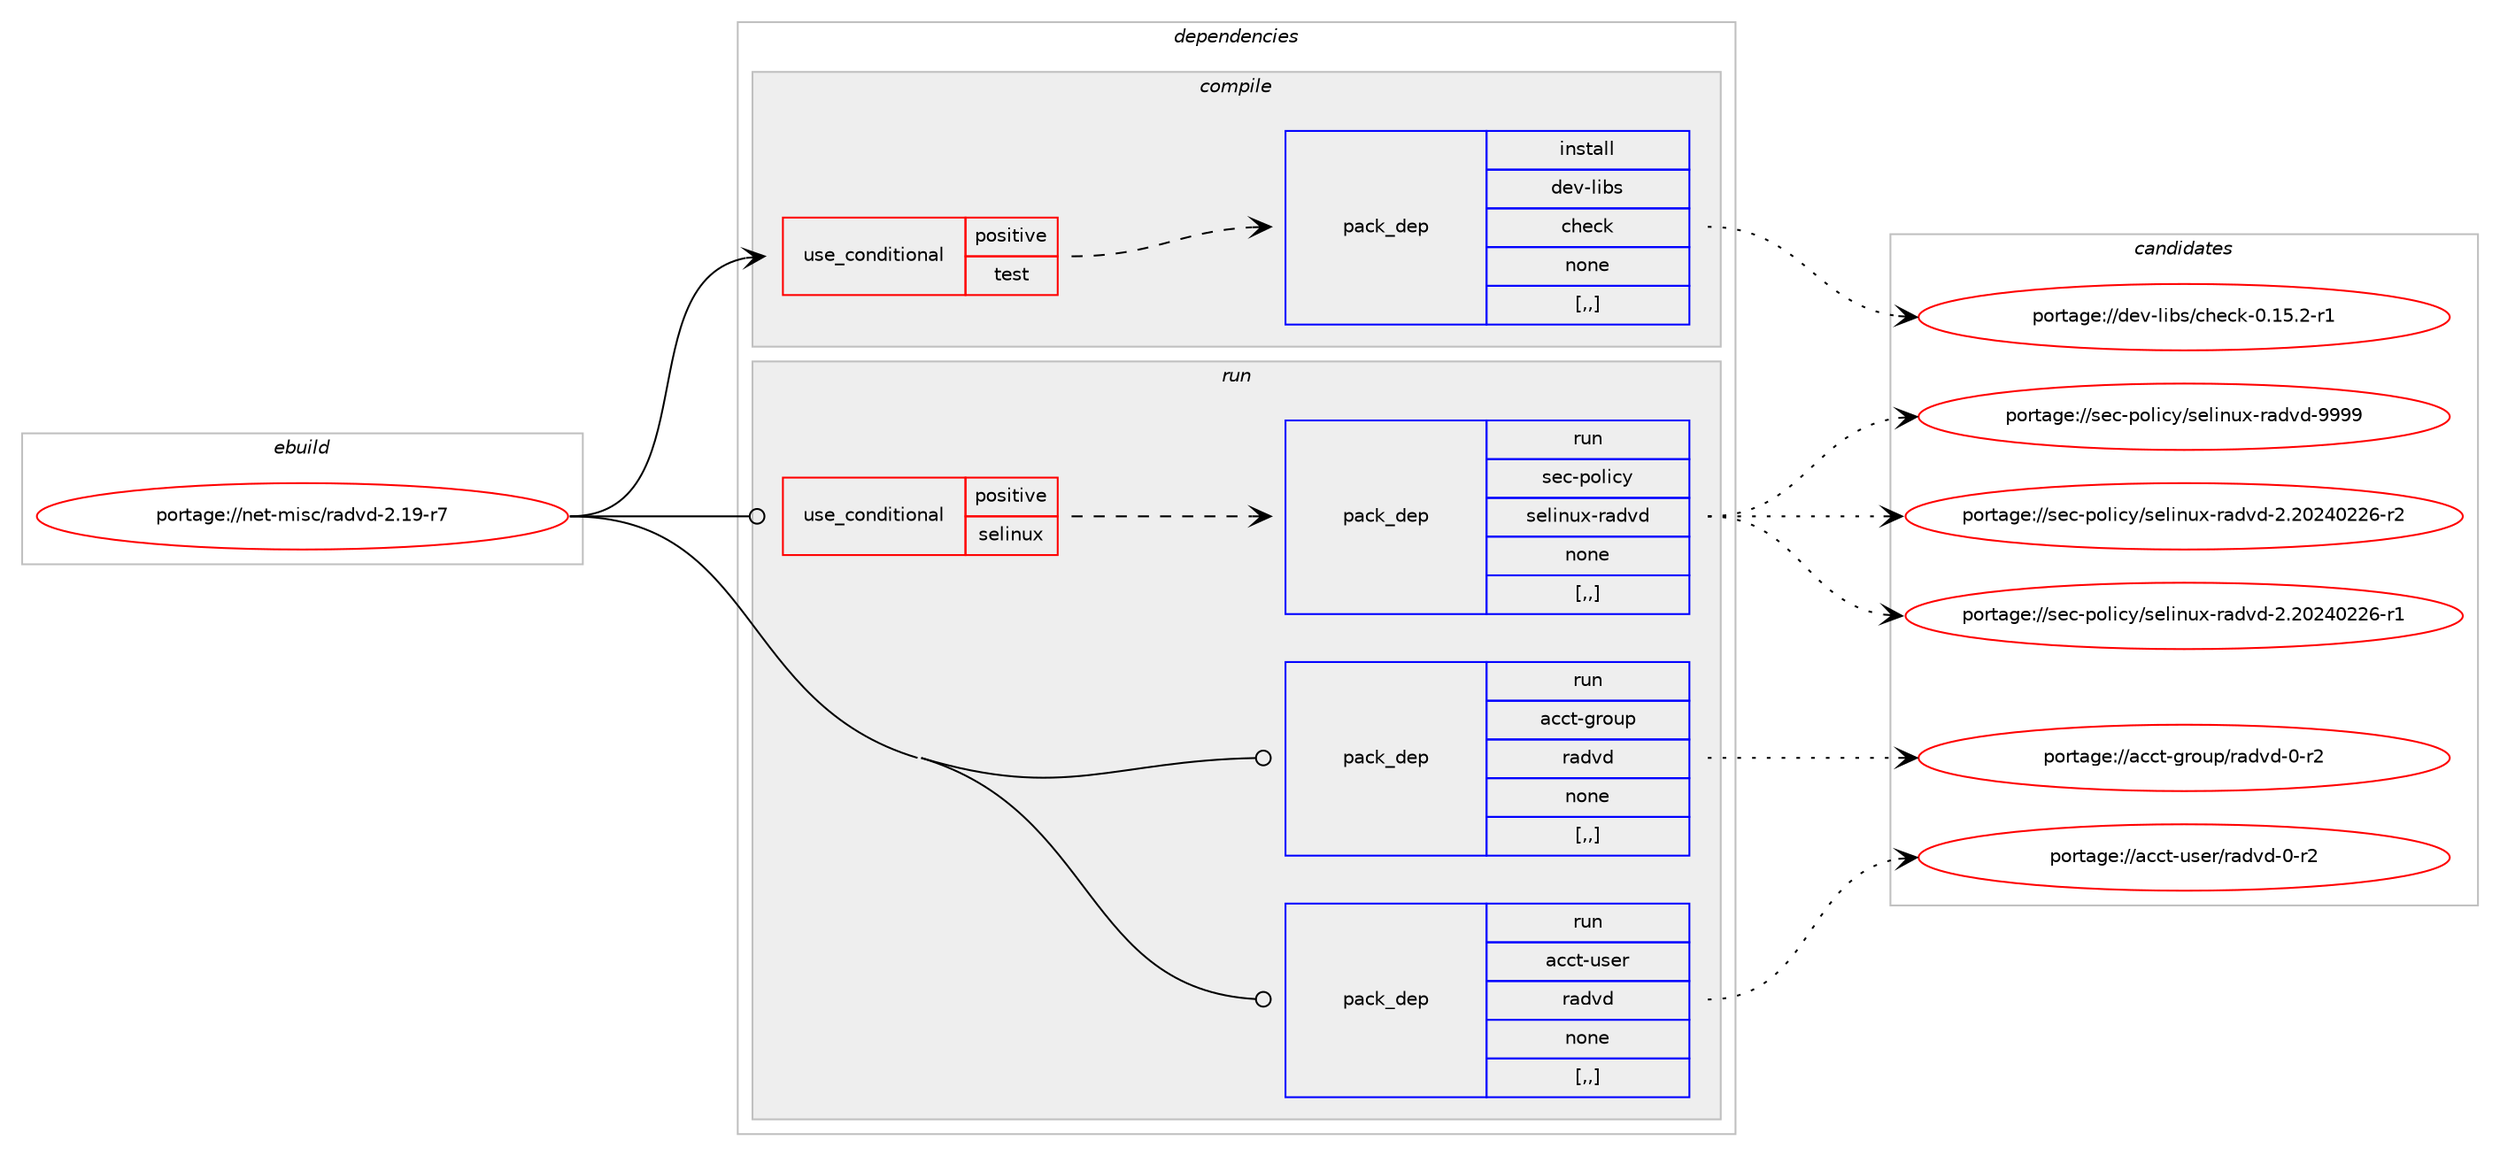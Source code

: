 digraph prolog {

# *************
# Graph options
# *************

newrank=true;
concentrate=true;
compound=true;
graph [rankdir=LR,fontname=Helvetica,fontsize=10,ranksep=1.5];#, ranksep=2.5, nodesep=0.2];
edge  [arrowhead=vee];
node  [fontname=Helvetica,fontsize=10];

# **********
# The ebuild
# **********

subgraph cluster_leftcol {
color=gray;
label=<<i>ebuild</i>>;
id [label="portage://net-misc/radvd-2.19-r7", color=red, width=4, href="../net-misc/radvd-2.19-r7.svg"];
}

# ****************
# The dependencies
# ****************

subgraph cluster_midcol {
color=gray;
label=<<i>dependencies</i>>;
subgraph cluster_compile {
fillcolor="#eeeeee";
style=filled;
label=<<i>compile</i>>;
subgraph cond232277 {
dependency884620 [label=<<TABLE BORDER="0" CELLBORDER="1" CELLSPACING="0" CELLPADDING="4"><TR><TD ROWSPAN="3" CELLPADDING="10">use_conditional</TD></TR><TR><TD>positive</TD></TR><TR><TD>test</TD></TR></TABLE>>, shape=none, color=red];
subgraph pack645875 {
dependency884621 [label=<<TABLE BORDER="0" CELLBORDER="1" CELLSPACING="0" CELLPADDING="4" WIDTH="220"><TR><TD ROWSPAN="6" CELLPADDING="30">pack_dep</TD></TR><TR><TD WIDTH="110">install</TD></TR><TR><TD>dev-libs</TD></TR><TR><TD>check</TD></TR><TR><TD>none</TD></TR><TR><TD>[,,]</TD></TR></TABLE>>, shape=none, color=blue];
}
dependency884620:e -> dependency884621:w [weight=20,style="dashed",arrowhead="vee"];
}
id:e -> dependency884620:w [weight=20,style="solid",arrowhead="vee"];
}
subgraph cluster_compileandrun {
fillcolor="#eeeeee";
style=filled;
label=<<i>compile and run</i>>;
}
subgraph cluster_run {
fillcolor="#eeeeee";
style=filled;
label=<<i>run</i>>;
subgraph cond232278 {
dependency884622 [label=<<TABLE BORDER="0" CELLBORDER="1" CELLSPACING="0" CELLPADDING="4"><TR><TD ROWSPAN="3" CELLPADDING="10">use_conditional</TD></TR><TR><TD>positive</TD></TR><TR><TD>selinux</TD></TR></TABLE>>, shape=none, color=red];
subgraph pack645876 {
dependency884623 [label=<<TABLE BORDER="0" CELLBORDER="1" CELLSPACING="0" CELLPADDING="4" WIDTH="220"><TR><TD ROWSPAN="6" CELLPADDING="30">pack_dep</TD></TR><TR><TD WIDTH="110">run</TD></TR><TR><TD>sec-policy</TD></TR><TR><TD>selinux-radvd</TD></TR><TR><TD>none</TD></TR><TR><TD>[,,]</TD></TR></TABLE>>, shape=none, color=blue];
}
dependency884622:e -> dependency884623:w [weight=20,style="dashed",arrowhead="vee"];
}
id:e -> dependency884622:w [weight=20,style="solid",arrowhead="odot"];
subgraph pack645877 {
dependency884624 [label=<<TABLE BORDER="0" CELLBORDER="1" CELLSPACING="0" CELLPADDING="4" WIDTH="220"><TR><TD ROWSPAN="6" CELLPADDING="30">pack_dep</TD></TR><TR><TD WIDTH="110">run</TD></TR><TR><TD>acct-group</TD></TR><TR><TD>radvd</TD></TR><TR><TD>none</TD></TR><TR><TD>[,,]</TD></TR></TABLE>>, shape=none, color=blue];
}
id:e -> dependency884624:w [weight=20,style="solid",arrowhead="odot"];
subgraph pack645878 {
dependency884625 [label=<<TABLE BORDER="0" CELLBORDER="1" CELLSPACING="0" CELLPADDING="4" WIDTH="220"><TR><TD ROWSPAN="6" CELLPADDING="30">pack_dep</TD></TR><TR><TD WIDTH="110">run</TD></TR><TR><TD>acct-user</TD></TR><TR><TD>radvd</TD></TR><TR><TD>none</TD></TR><TR><TD>[,,]</TD></TR></TABLE>>, shape=none, color=blue];
}
id:e -> dependency884625:w [weight=20,style="solid",arrowhead="odot"];
}
}

# **************
# The candidates
# **************

subgraph cluster_choices {
rank=same;
color=gray;
label=<<i>candidates</i>>;

subgraph choice645875 {
color=black;
nodesep=1;
choice1001011184510810598115479910410199107454846495346504511449 [label="portage://dev-libs/check-0.15.2-r1", color=red, width=4,href="../dev-libs/check-0.15.2-r1.svg"];
dependency884621:e -> choice1001011184510810598115479910410199107454846495346504511449:w [style=dotted,weight="100"];
}
subgraph choice645876 {
color=black;
nodesep=1;
choice1151019945112111108105991214711510110810511011712045114971001181004557575757 [label="portage://sec-policy/selinux-radvd-9999", color=red, width=4,href="../sec-policy/selinux-radvd-9999.svg"];
choice11510199451121111081059912147115101108105110117120451149710011810045504650485052485050544511450 [label="portage://sec-policy/selinux-radvd-2.20240226-r2", color=red, width=4,href="../sec-policy/selinux-radvd-2.20240226-r2.svg"];
choice11510199451121111081059912147115101108105110117120451149710011810045504650485052485050544511449 [label="portage://sec-policy/selinux-radvd-2.20240226-r1", color=red, width=4,href="../sec-policy/selinux-radvd-2.20240226-r1.svg"];
dependency884623:e -> choice1151019945112111108105991214711510110810511011712045114971001181004557575757:w [style=dotted,weight="100"];
dependency884623:e -> choice11510199451121111081059912147115101108105110117120451149710011810045504650485052485050544511450:w [style=dotted,weight="100"];
dependency884623:e -> choice11510199451121111081059912147115101108105110117120451149710011810045504650485052485050544511449:w [style=dotted,weight="100"];
}
subgraph choice645877 {
color=black;
nodesep=1;
choice97999911645103114111117112471149710011810045484511450 [label="portage://acct-group/radvd-0-r2", color=red, width=4,href="../acct-group/radvd-0-r2.svg"];
dependency884624:e -> choice97999911645103114111117112471149710011810045484511450:w [style=dotted,weight="100"];
}
subgraph choice645878 {
color=black;
nodesep=1;
choice97999911645117115101114471149710011810045484511450 [label="portage://acct-user/radvd-0-r2", color=red, width=4,href="../acct-user/radvd-0-r2.svg"];
dependency884625:e -> choice97999911645117115101114471149710011810045484511450:w [style=dotted,weight="100"];
}
}

}
